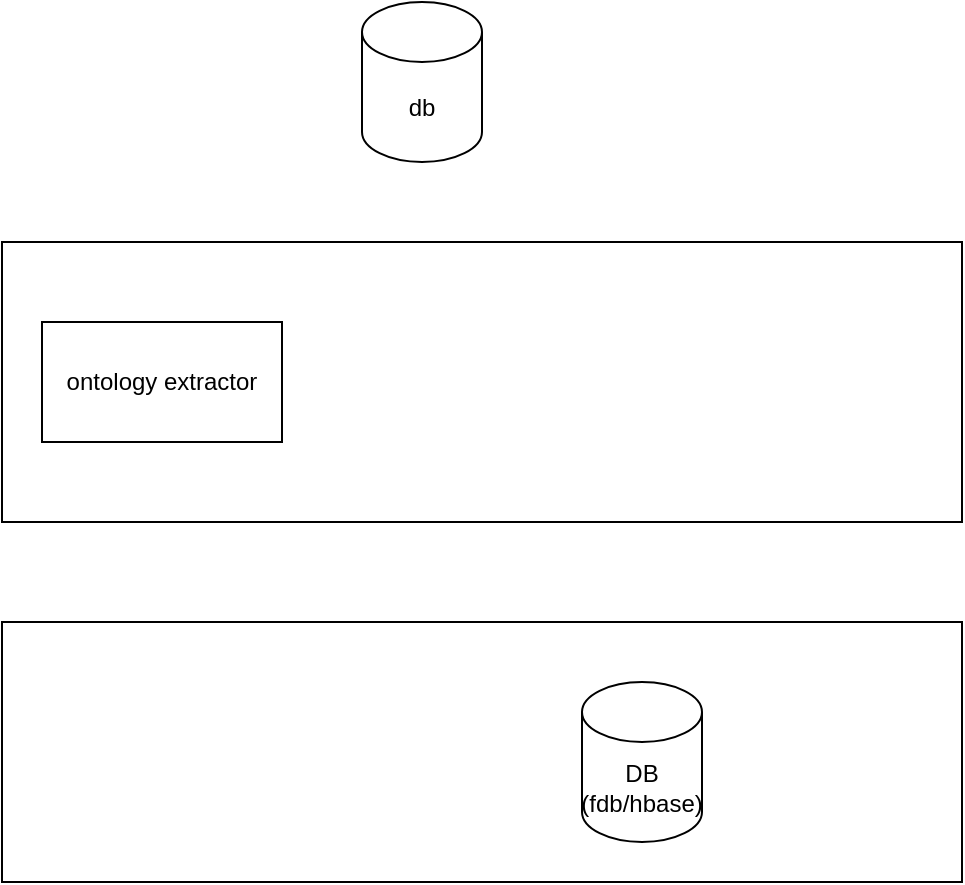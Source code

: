 <mxfile version="17.4.6" type="github">
  <diagram id="YPu3gUVJddb1r6JpXxtX" name="Page-1">
    <mxGraphModel dx="946" dy="547" grid="1" gridSize="10" guides="1" tooltips="1" connect="1" arrows="1" fold="1" page="1" pageScale="1" pageWidth="827" pageHeight="1169" math="0" shadow="0">
      <root>
        <mxCell id="0" />
        <mxCell id="1" parent="0" />
        <mxCell id="ehcvicH4qVkx-c4z3jnV-1" value="db" style="shape=cylinder3;whiteSpace=wrap;html=1;boundedLbl=1;backgroundOutline=1;size=15;" vertex="1" parent="1">
          <mxGeometry x="340" y="80" width="60" height="80" as="geometry" />
        </mxCell>
        <mxCell id="ehcvicH4qVkx-c4z3jnV-3" value="" style="rounded=0;whiteSpace=wrap;html=1;" vertex="1" parent="1">
          <mxGeometry x="160" y="200" width="480" height="140" as="geometry" />
        </mxCell>
        <mxCell id="ehcvicH4qVkx-c4z3jnV-5" value="ontology extractor" style="rounded=0;whiteSpace=wrap;html=1;" vertex="1" parent="1">
          <mxGeometry x="180" y="240" width="120" height="60" as="geometry" />
        </mxCell>
        <mxCell id="ehcvicH4qVkx-c4z3jnV-6" value="" style="rounded=0;whiteSpace=wrap;html=1;" vertex="1" parent="1">
          <mxGeometry x="160" y="390" width="480" height="130" as="geometry" />
        </mxCell>
        <mxCell id="ehcvicH4qVkx-c4z3jnV-7" value="DB&lt;br&gt;(fdb/hbase)" style="shape=cylinder3;whiteSpace=wrap;html=1;boundedLbl=1;backgroundOutline=1;size=15;" vertex="1" parent="1">
          <mxGeometry x="450" y="420" width="60" height="80" as="geometry" />
        </mxCell>
      </root>
    </mxGraphModel>
  </diagram>
</mxfile>
